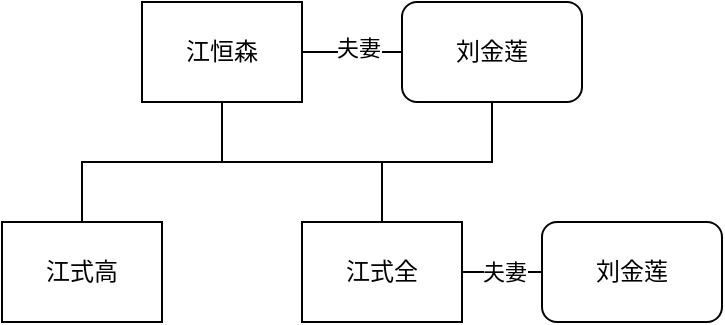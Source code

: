 <mxfile version="28.2.7">
  <diagram name="第 1 页" id="k-AfY5WxHYV5yZIVhnW_">
    <mxGraphModel dx="1554" dy="858" grid="1" gridSize="10" guides="1" tooltips="1" connect="1" arrows="1" fold="1" page="1" pageScale="1" pageWidth="827" pageHeight="1169" math="0" shadow="0">
      <root>
        <mxCell id="0" />
        <mxCell id="1" parent="0" />
        <mxCell id="Womy6uRPmFxDwTwF91oK-3" style="edgeStyle=orthogonalEdgeStyle;rounded=0;orthogonalLoop=1;jettySize=auto;html=1;exitX=1;exitY=0.5;exitDx=0;exitDy=0;endArrow=none;endFill=0;" edge="1" parent="1" source="Womy6uRPmFxDwTwF91oK-1" target="Womy6uRPmFxDwTwF91oK-2">
          <mxGeometry relative="1" as="geometry" />
        </mxCell>
        <mxCell id="Womy6uRPmFxDwTwF91oK-4" value="夫妻" style="edgeLabel;html=1;align=center;verticalAlign=middle;resizable=0;points=[];" vertex="1" connectable="0" parent="Womy6uRPmFxDwTwF91oK-3">
          <mxGeometry x="0.096" y="2" relative="1" as="geometry">
            <mxPoint as="offset" />
          </mxGeometry>
        </mxCell>
        <mxCell id="Womy6uRPmFxDwTwF91oK-16" style="edgeStyle=orthogonalEdgeStyle;shape=connector;rounded=0;orthogonalLoop=1;jettySize=auto;html=1;exitX=0.5;exitY=1;exitDx=0;exitDy=0;entryX=0.5;entryY=0;entryDx=0;entryDy=0;strokeColor=default;align=center;verticalAlign=middle;fontFamily=Helvetica;fontSize=11;fontColor=default;labelBackgroundColor=default;endArrow=none;endFill=0;" edge="1" parent="1" source="Womy6uRPmFxDwTwF91oK-1" target="Womy6uRPmFxDwTwF91oK-5">
          <mxGeometry relative="1" as="geometry" />
        </mxCell>
        <mxCell id="Womy6uRPmFxDwTwF91oK-18" style="edgeStyle=orthogonalEdgeStyle;shape=connector;rounded=0;orthogonalLoop=1;jettySize=auto;html=1;exitX=0.5;exitY=1;exitDx=0;exitDy=0;strokeColor=default;align=center;verticalAlign=middle;fontFamily=Helvetica;fontSize=11;fontColor=default;labelBackgroundColor=default;endArrow=none;endFill=0;" edge="1" parent="1" source="Womy6uRPmFxDwTwF91oK-1" target="Womy6uRPmFxDwTwF91oK-6">
          <mxGeometry relative="1" as="geometry" />
        </mxCell>
        <mxCell id="Womy6uRPmFxDwTwF91oK-1" value="江恒森" style="rounded=0;whiteSpace=wrap;html=1;" vertex="1" parent="1">
          <mxGeometry x="270" y="120" width="80" height="50" as="geometry" />
        </mxCell>
        <mxCell id="Womy6uRPmFxDwTwF91oK-17" style="edgeStyle=orthogonalEdgeStyle;shape=connector;rounded=0;orthogonalLoop=1;jettySize=auto;html=1;exitX=0.5;exitY=1;exitDx=0;exitDy=0;entryX=0.5;entryY=0;entryDx=0;entryDy=0;strokeColor=default;align=center;verticalAlign=middle;fontFamily=Helvetica;fontSize=11;fontColor=default;labelBackgroundColor=default;endArrow=none;endFill=0;" edge="1" parent="1" source="Womy6uRPmFxDwTwF91oK-2" target="Womy6uRPmFxDwTwF91oK-5">
          <mxGeometry relative="1" as="geometry" />
        </mxCell>
        <mxCell id="Womy6uRPmFxDwTwF91oK-2" value="刘金莲" style="rounded=1;whiteSpace=wrap;html=1;" vertex="1" parent="1">
          <mxGeometry x="400" y="120" width="90" height="50" as="geometry" />
        </mxCell>
        <mxCell id="Womy6uRPmFxDwTwF91oK-5" value="江式高" style="rounded=0;whiteSpace=wrap;html=1;" vertex="1" parent="1">
          <mxGeometry x="200" y="230" width="80" height="50" as="geometry" />
        </mxCell>
        <mxCell id="Womy6uRPmFxDwTwF91oK-21" style="edgeStyle=orthogonalEdgeStyle;shape=connector;rounded=0;orthogonalLoop=1;jettySize=auto;html=1;exitX=1;exitY=0.5;exitDx=0;exitDy=0;entryX=0;entryY=0.5;entryDx=0;entryDy=0;strokeColor=default;align=center;verticalAlign=middle;fontFamily=Helvetica;fontSize=11;fontColor=default;labelBackgroundColor=default;endArrow=none;endFill=0;" edge="1" parent="1" source="Womy6uRPmFxDwTwF91oK-6" target="Womy6uRPmFxDwTwF91oK-20">
          <mxGeometry relative="1" as="geometry" />
        </mxCell>
        <mxCell id="Womy6uRPmFxDwTwF91oK-22" value="夫妻" style="edgeLabel;html=1;align=center;verticalAlign=middle;resizable=0;points=[];fontFamily=Helvetica;fontSize=11;fontColor=default;labelBackgroundColor=default;" vertex="1" connectable="0" parent="Womy6uRPmFxDwTwF91oK-21">
          <mxGeometry x="0.02" relative="1" as="geometry">
            <mxPoint as="offset" />
          </mxGeometry>
        </mxCell>
        <mxCell id="Womy6uRPmFxDwTwF91oK-6" value="江式全" style="rounded=0;whiteSpace=wrap;html=1;" vertex="1" parent="1">
          <mxGeometry x="350" y="230" width="80" height="50" as="geometry" />
        </mxCell>
        <mxCell id="Womy6uRPmFxDwTwF91oK-20" value="刘金莲" style="rounded=1;whiteSpace=wrap;html=1;" vertex="1" parent="1">
          <mxGeometry x="470" y="230" width="90" height="50" as="geometry" />
        </mxCell>
      </root>
    </mxGraphModel>
  </diagram>
</mxfile>
